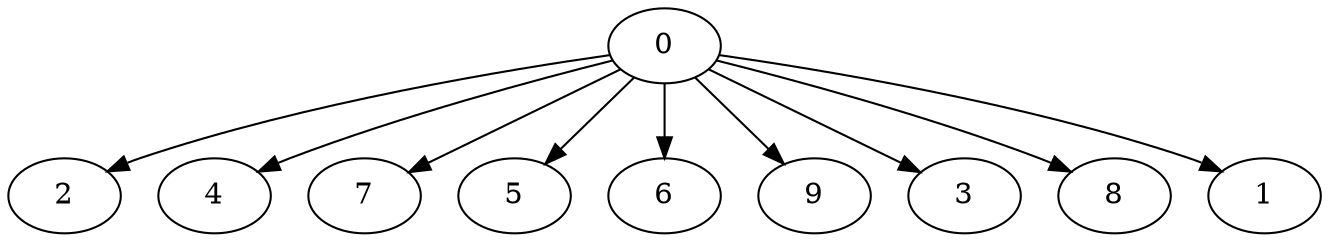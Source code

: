 digraph "Fork_Nodes_10_CCR_0.99_WeightType_Random" {
	graph ["Duplicate states"=0,
		GraphType=Fork,
		"Max states in OPEN"=0,
		Modes="120000ms; topo-ordered tasks, ; Pruning: task equivalence, fixed order ready list, ; F-value: ; Optimisation: best schedule length (\
SL) optimisation on equal, ",
		NumberOfTasks=10,
		"Pruned using list schedule length"=17,
		"States removed from OPEN"=0,
		TargetSystem="Homogeneous-6",
		"Time to schedule (ms)"=90,
		"Total idle time"=66,
		"Total schedule length"=27,
		"Total sequential time"=71,
		"Total states created"=57
	];
	0	["Finish time"=7,
		Processor=0,
		"Start time"=0,
		Weight=7];
	2	["Finish time"=25,
		Processor=1,
		"Start time"=15,
		Weight=10];
	0 -> 2	[Weight=8];
	4	["Finish time"=17,
		Processor=0,
		"Start time"=7,
		Weight=10];
	0 -> 4	[Weight=12];
	7	["Finish time"=27,
		Processor=2,
		"Start time"=17,
		Weight=10];
	0 -> 7	[Weight=10];
	5	["Finish time"=26,
		Processor=0,
		"Start time"=17,
		Weight=9];
	0 -> 5	[Weight=12];
	6	["Finish time"=17,
		Processor=3,
		"Start time"=9,
		Weight=8];
	0 -> 6	[Weight=2];
	9	["Finish time"=20,
		Processor=4,
		"Start time"=13,
		Weight=7];
	0 -> 9	[Weight=6];
	3	["Finish time"=20,
		Processor=5,
		"Start time"=15,
		Weight=5];
	0 -> 3	[Weight=8];
	8	["Finish time"=13,
		Processor=1,
		"Start time"=10,
		Weight=3];
	0 -> 8	[Weight=3];
	1	["Finish time"=27,
		Processor=1,
		"Start time"=25,
		Weight=2];
	0 -> 1	[Weight=9];
}
